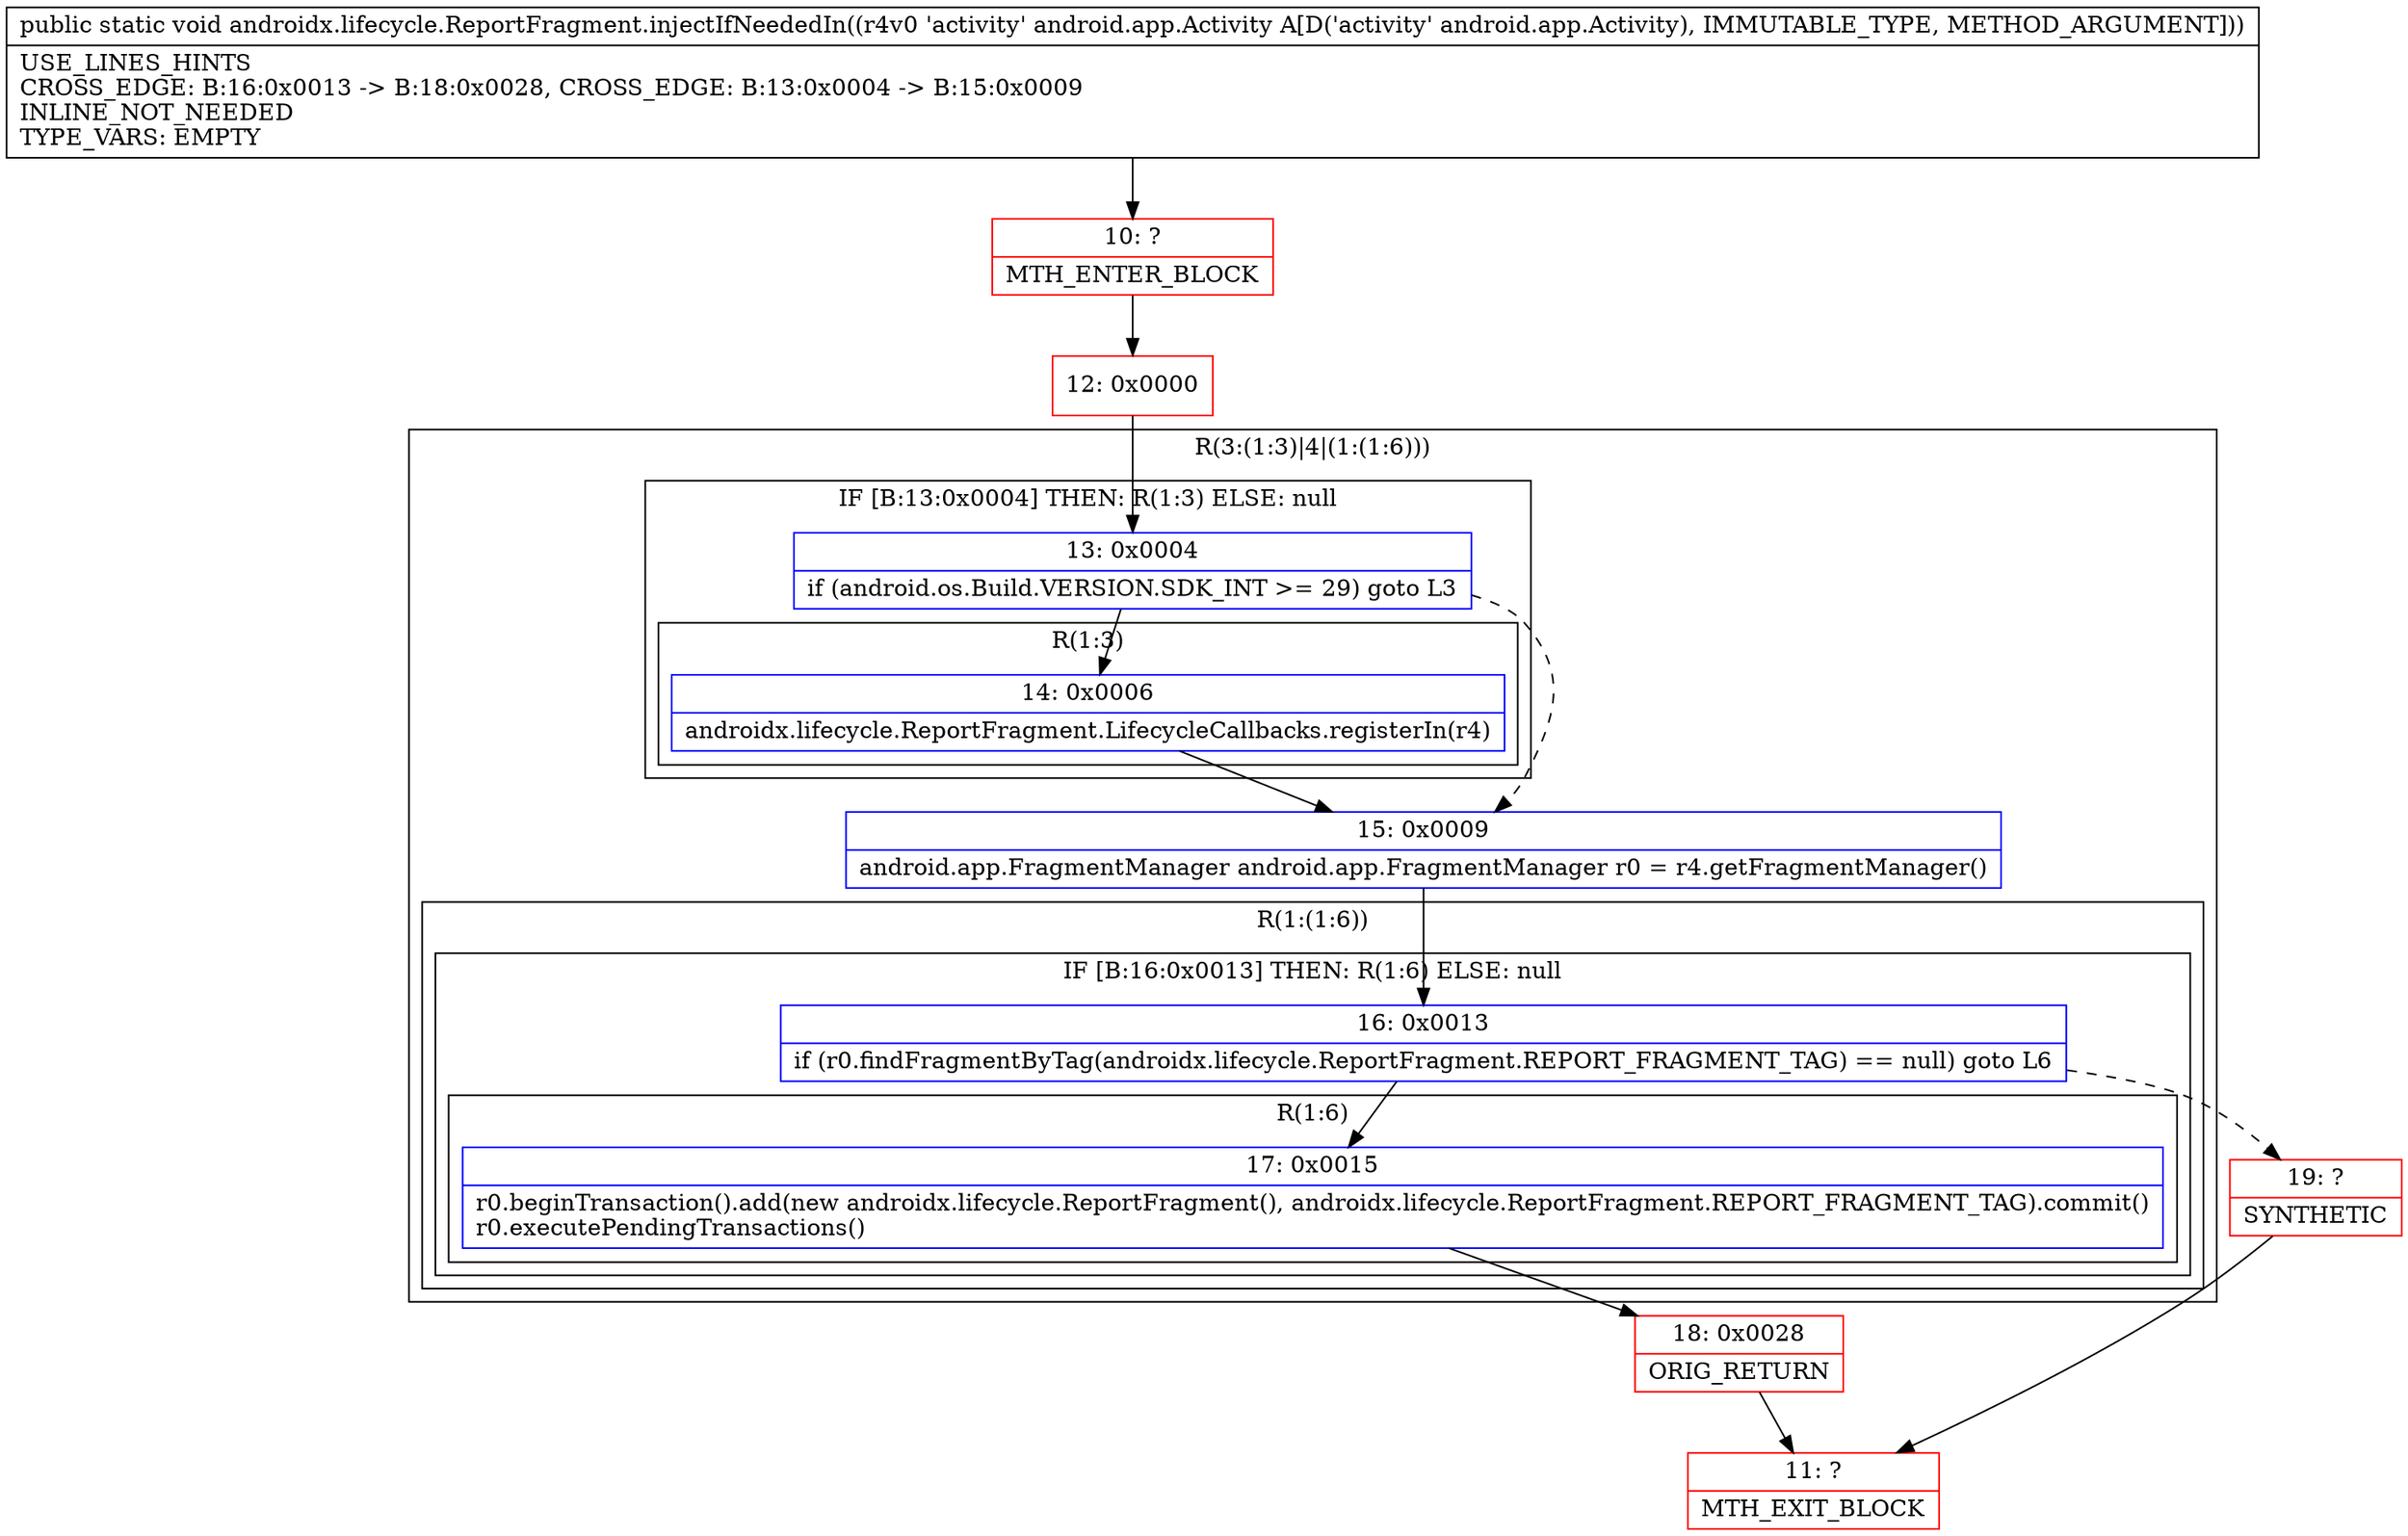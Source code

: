 digraph "CFG forandroidx.lifecycle.ReportFragment.injectIfNeededIn(Landroid\/app\/Activity;)V" {
subgraph cluster_Region_51635763 {
label = "R(3:(1:3)|4|(1:(1:6)))";
node [shape=record,color=blue];
subgraph cluster_IfRegion_1986184337 {
label = "IF [B:13:0x0004] THEN: R(1:3) ELSE: null";
node [shape=record,color=blue];
Node_13 [shape=record,label="{13\:\ 0x0004|if (android.os.Build.VERSION.SDK_INT \>= 29) goto L3\l}"];
subgraph cluster_Region_1651501253 {
label = "R(1:3)";
node [shape=record,color=blue];
Node_14 [shape=record,label="{14\:\ 0x0006|androidx.lifecycle.ReportFragment.LifecycleCallbacks.registerIn(r4)\l}"];
}
}
Node_15 [shape=record,label="{15\:\ 0x0009|android.app.FragmentManager android.app.FragmentManager r0 = r4.getFragmentManager()\l}"];
subgraph cluster_Region_254346590 {
label = "R(1:(1:6))";
node [shape=record,color=blue];
subgraph cluster_IfRegion_373746973 {
label = "IF [B:16:0x0013] THEN: R(1:6) ELSE: null";
node [shape=record,color=blue];
Node_16 [shape=record,label="{16\:\ 0x0013|if (r0.findFragmentByTag(androidx.lifecycle.ReportFragment.REPORT_FRAGMENT_TAG) == null) goto L6\l}"];
subgraph cluster_Region_1394312060 {
label = "R(1:6)";
node [shape=record,color=blue];
Node_17 [shape=record,label="{17\:\ 0x0015|r0.beginTransaction().add(new androidx.lifecycle.ReportFragment(), androidx.lifecycle.ReportFragment.REPORT_FRAGMENT_TAG).commit()\lr0.executePendingTransactions()\l}"];
}
}
}
}
Node_10 [shape=record,color=red,label="{10\:\ ?|MTH_ENTER_BLOCK\l}"];
Node_12 [shape=record,color=red,label="{12\:\ 0x0000}"];
Node_18 [shape=record,color=red,label="{18\:\ 0x0028|ORIG_RETURN\l}"];
Node_11 [shape=record,color=red,label="{11\:\ ?|MTH_EXIT_BLOCK\l}"];
Node_19 [shape=record,color=red,label="{19\:\ ?|SYNTHETIC\l}"];
MethodNode[shape=record,label="{public static void androidx.lifecycle.ReportFragment.injectIfNeededIn((r4v0 'activity' android.app.Activity A[D('activity' android.app.Activity), IMMUTABLE_TYPE, METHOD_ARGUMENT]))  | USE_LINES_HINTS\lCROSS_EDGE: B:16:0x0013 \-\> B:18:0x0028, CROSS_EDGE: B:13:0x0004 \-\> B:15:0x0009\lINLINE_NOT_NEEDED\lTYPE_VARS: EMPTY\l}"];
MethodNode -> Node_10;Node_13 -> Node_14;
Node_13 -> Node_15[style=dashed];
Node_14 -> Node_15;
Node_15 -> Node_16;
Node_16 -> Node_17;
Node_16 -> Node_19[style=dashed];
Node_17 -> Node_18;
Node_10 -> Node_12;
Node_12 -> Node_13;
Node_18 -> Node_11;
Node_19 -> Node_11;
}

